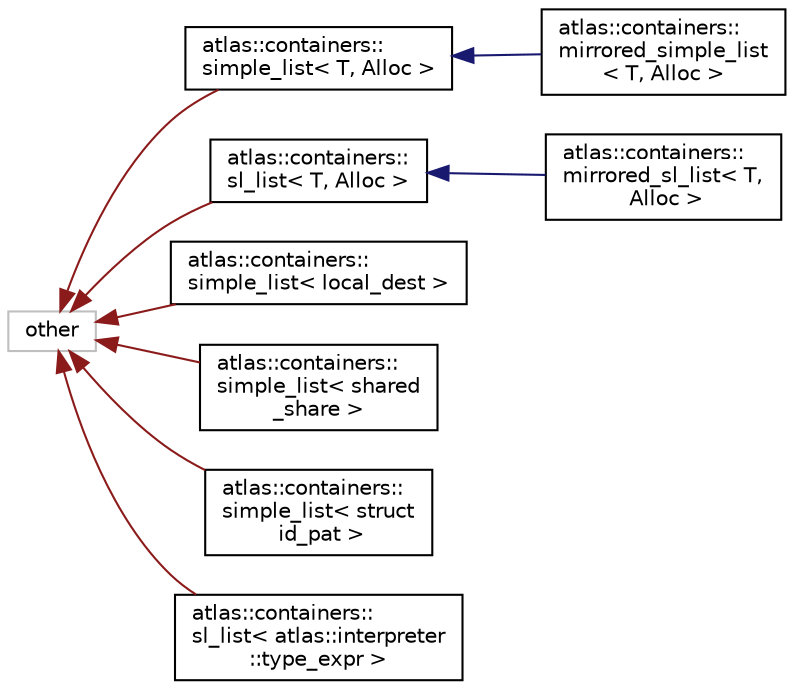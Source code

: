 digraph "Graphical Class Hierarchy"
{
  edge [fontname="Helvetica",fontsize="10",labelfontname="Helvetica",labelfontsize="10"];
  node [fontname="Helvetica",fontsize="10",shape=record];
  rankdir="LR";
  Node1 [label="other",height=0.2,width=0.4,color="grey75", fillcolor="white", style="filled"];
  Node1 -> Node2 [dir="back",color="firebrick4",fontsize="10",style="solid",fontname="Helvetica"];
  Node2 [label="atlas::containers::\lsimple_list\< T, Alloc \>",height=0.2,width=0.4,color="black", fillcolor="white", style="filled",URL="$classatlas_1_1containers_1_1simple__list.html"];
  Node2 -> Node3 [dir="back",color="midnightblue",fontsize="10",style="solid",fontname="Helvetica"];
  Node3 [label="atlas::containers::\lmirrored_simple_list\l\< T, Alloc \>",height=0.2,width=0.4,color="black", fillcolor="white", style="filled",URL="$classatlas_1_1containers_1_1mirrored__simple__list.html"];
  Node1 -> Node4 [dir="back",color="firebrick4",fontsize="10",style="solid",fontname="Helvetica"];
  Node4 [label="atlas::containers::\lsl_list\< T, Alloc \>",height=0.2,width=0.4,color="black", fillcolor="white", style="filled",URL="$classatlas_1_1containers_1_1sl__list.html"];
  Node4 -> Node5 [dir="back",color="midnightblue",fontsize="10",style="solid",fontname="Helvetica"];
  Node5 [label="atlas::containers::\lmirrored_sl_list\< T,\l Alloc \>",height=0.2,width=0.4,color="black", fillcolor="white", style="filled",URL="$classatlas_1_1containers_1_1mirrored__sl__list.html"];
  Node1 -> Node6 [dir="back",color="firebrick4",fontsize="10",style="solid",fontname="Helvetica"];
  Node6 [label="atlas::containers::\lsimple_list\< local_dest \>",height=0.2,width=0.4,color="black", fillcolor="white", style="filled",URL="$classatlas_1_1containers_1_1simple__list.html"];
  Node1 -> Node7 [dir="back",color="firebrick4",fontsize="10",style="solid",fontname="Helvetica"];
  Node7 [label="atlas::containers::\lsimple_list\< shared\l_share \>",height=0.2,width=0.4,color="black", fillcolor="white", style="filled",URL="$classatlas_1_1containers_1_1simple__list.html"];
  Node1 -> Node8 [dir="back",color="firebrick4",fontsize="10",style="solid",fontname="Helvetica"];
  Node8 [label="atlas::containers::\lsimple_list\< struct\l id_pat \>",height=0.2,width=0.4,color="black", fillcolor="white", style="filled",URL="$classatlas_1_1containers_1_1simple__list.html"];
  Node1 -> Node9 [dir="back",color="firebrick4",fontsize="10",style="solid",fontname="Helvetica"];
  Node9 [label="atlas::containers::\lsl_list\< atlas::interpreter\l::type_expr \>",height=0.2,width=0.4,color="black", fillcolor="white", style="filled",URL="$classatlas_1_1containers_1_1sl__list.html"];
}
